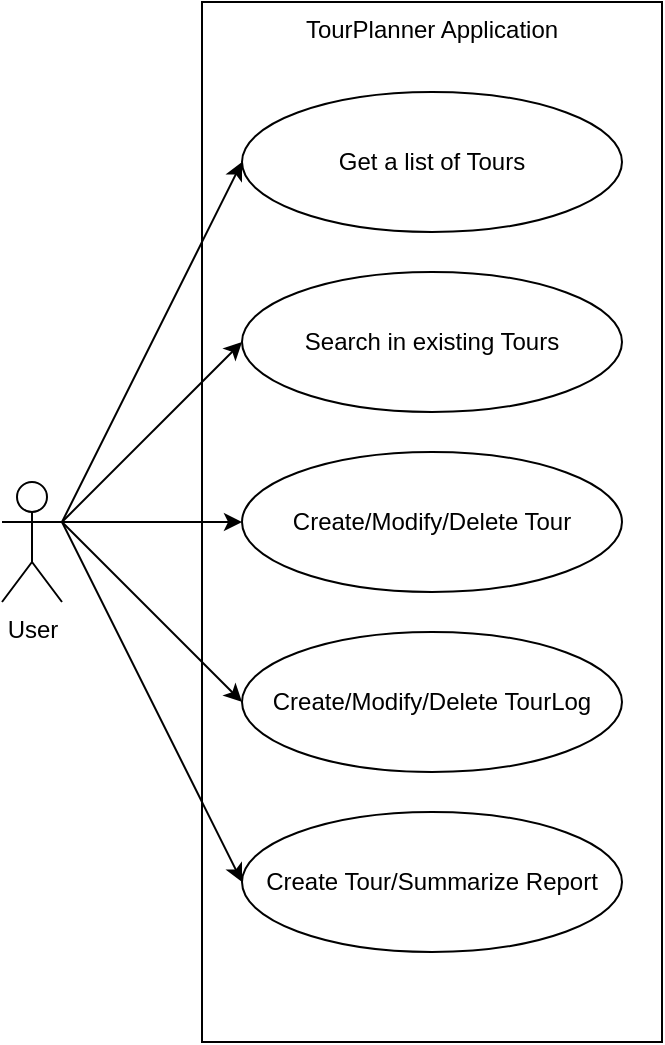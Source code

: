 <mxfile version="21.4.0" type="device">
  <diagram name="Seite-1" id="TMbkeV9O3iSP9Bwzq_WV">
    <mxGraphModel dx="1302" dy="688" grid="1" gridSize="10" guides="1" tooltips="1" connect="1" arrows="1" fold="1" page="1" pageScale="1" pageWidth="827" pageHeight="1169" math="0" shadow="0">
      <root>
        <mxCell id="0" />
        <mxCell id="1" parent="0" />
        <mxCell id="ISAqEEUw3sVRCJj47M9--1" value="TourPlanner Application" style="rounded=0;whiteSpace=wrap;html=1;fillColor=none;verticalAlign=top;" vertex="1" parent="1">
          <mxGeometry x="110" y="20" width="230" height="520" as="geometry" />
        </mxCell>
        <mxCell id="ISAqEEUw3sVRCJj47M9--14" style="rounded=0;orthogonalLoop=1;jettySize=auto;html=1;exitX=1;exitY=0.333;exitDx=0;exitDy=0;exitPerimeter=0;entryX=0;entryY=0.5;entryDx=0;entryDy=0;" edge="1" parent="1" source="ISAqEEUw3sVRCJj47M9--2" target="ISAqEEUw3sVRCJj47M9--3">
          <mxGeometry relative="1" as="geometry" />
        </mxCell>
        <mxCell id="ISAqEEUw3sVRCJj47M9--15" style="rounded=0;orthogonalLoop=1;jettySize=auto;html=1;exitX=1;exitY=0.333;exitDx=0;exitDy=0;exitPerimeter=0;entryX=0;entryY=0.5;entryDx=0;entryDy=0;" edge="1" parent="1" source="ISAqEEUw3sVRCJj47M9--2" target="ISAqEEUw3sVRCJj47M9--6">
          <mxGeometry relative="1" as="geometry" />
        </mxCell>
        <mxCell id="ISAqEEUw3sVRCJj47M9--16" style="rounded=0;orthogonalLoop=1;jettySize=auto;html=1;exitX=1;exitY=0.333;exitDx=0;exitDy=0;exitPerimeter=0;entryX=0;entryY=0.5;entryDx=0;entryDy=0;" edge="1" parent="1" source="ISAqEEUw3sVRCJj47M9--2" target="ISAqEEUw3sVRCJj47M9--5">
          <mxGeometry relative="1" as="geometry" />
        </mxCell>
        <mxCell id="ISAqEEUw3sVRCJj47M9--17" style="rounded=0;orthogonalLoop=1;jettySize=auto;html=1;exitX=1;exitY=0.333;exitDx=0;exitDy=0;exitPerimeter=0;entryX=0;entryY=0.5;entryDx=0;entryDy=0;" edge="1" parent="1" source="ISAqEEUw3sVRCJj47M9--2" target="ISAqEEUw3sVRCJj47M9--4">
          <mxGeometry relative="1" as="geometry" />
        </mxCell>
        <mxCell id="ISAqEEUw3sVRCJj47M9--18" style="rounded=0;orthogonalLoop=1;jettySize=auto;html=1;exitX=1;exitY=0.333;exitDx=0;exitDy=0;exitPerimeter=0;entryX=0;entryY=0.5;entryDx=0;entryDy=0;" edge="1" parent="1" source="ISAqEEUw3sVRCJj47M9--2" target="ISAqEEUw3sVRCJj47M9--7">
          <mxGeometry relative="1" as="geometry" />
        </mxCell>
        <mxCell id="ISAqEEUw3sVRCJj47M9--2" value="User" style="shape=umlActor;verticalLabelPosition=bottom;verticalAlign=top;html=1;outlineConnect=0;" vertex="1" parent="1">
          <mxGeometry x="10" y="260" width="30" height="60" as="geometry" />
        </mxCell>
        <mxCell id="ISAqEEUw3sVRCJj47M9--3" value="Create/Modify/Delete Tour" style="ellipse;whiteSpace=wrap;html=1;fillColor=none;" vertex="1" parent="1">
          <mxGeometry x="130" y="245" width="190" height="70" as="geometry" />
        </mxCell>
        <mxCell id="ISAqEEUw3sVRCJj47M9--4" value="Create/Modify/Delete TourLog" style="ellipse;whiteSpace=wrap;html=1;fillColor=none;" vertex="1" parent="1">
          <mxGeometry x="130" y="335" width="190" height="70" as="geometry" />
        </mxCell>
        <mxCell id="ISAqEEUw3sVRCJj47M9--5" value="Get a list of Tours" style="ellipse;whiteSpace=wrap;html=1;fillColor=none;" vertex="1" parent="1">
          <mxGeometry x="130" y="65" width="190" height="70" as="geometry" />
        </mxCell>
        <mxCell id="ISAqEEUw3sVRCJj47M9--6" value="Search in existing Tours" style="ellipse;whiteSpace=wrap;html=1;fillColor=none;" vertex="1" parent="1">
          <mxGeometry x="130" y="155" width="190" height="70" as="geometry" />
        </mxCell>
        <mxCell id="ISAqEEUw3sVRCJj47M9--7" value="Create Tour/Summarize Report" style="ellipse;whiteSpace=wrap;html=1;fillColor=none;" vertex="1" parent="1">
          <mxGeometry x="130" y="425" width="190" height="70" as="geometry" />
        </mxCell>
      </root>
    </mxGraphModel>
  </diagram>
</mxfile>
